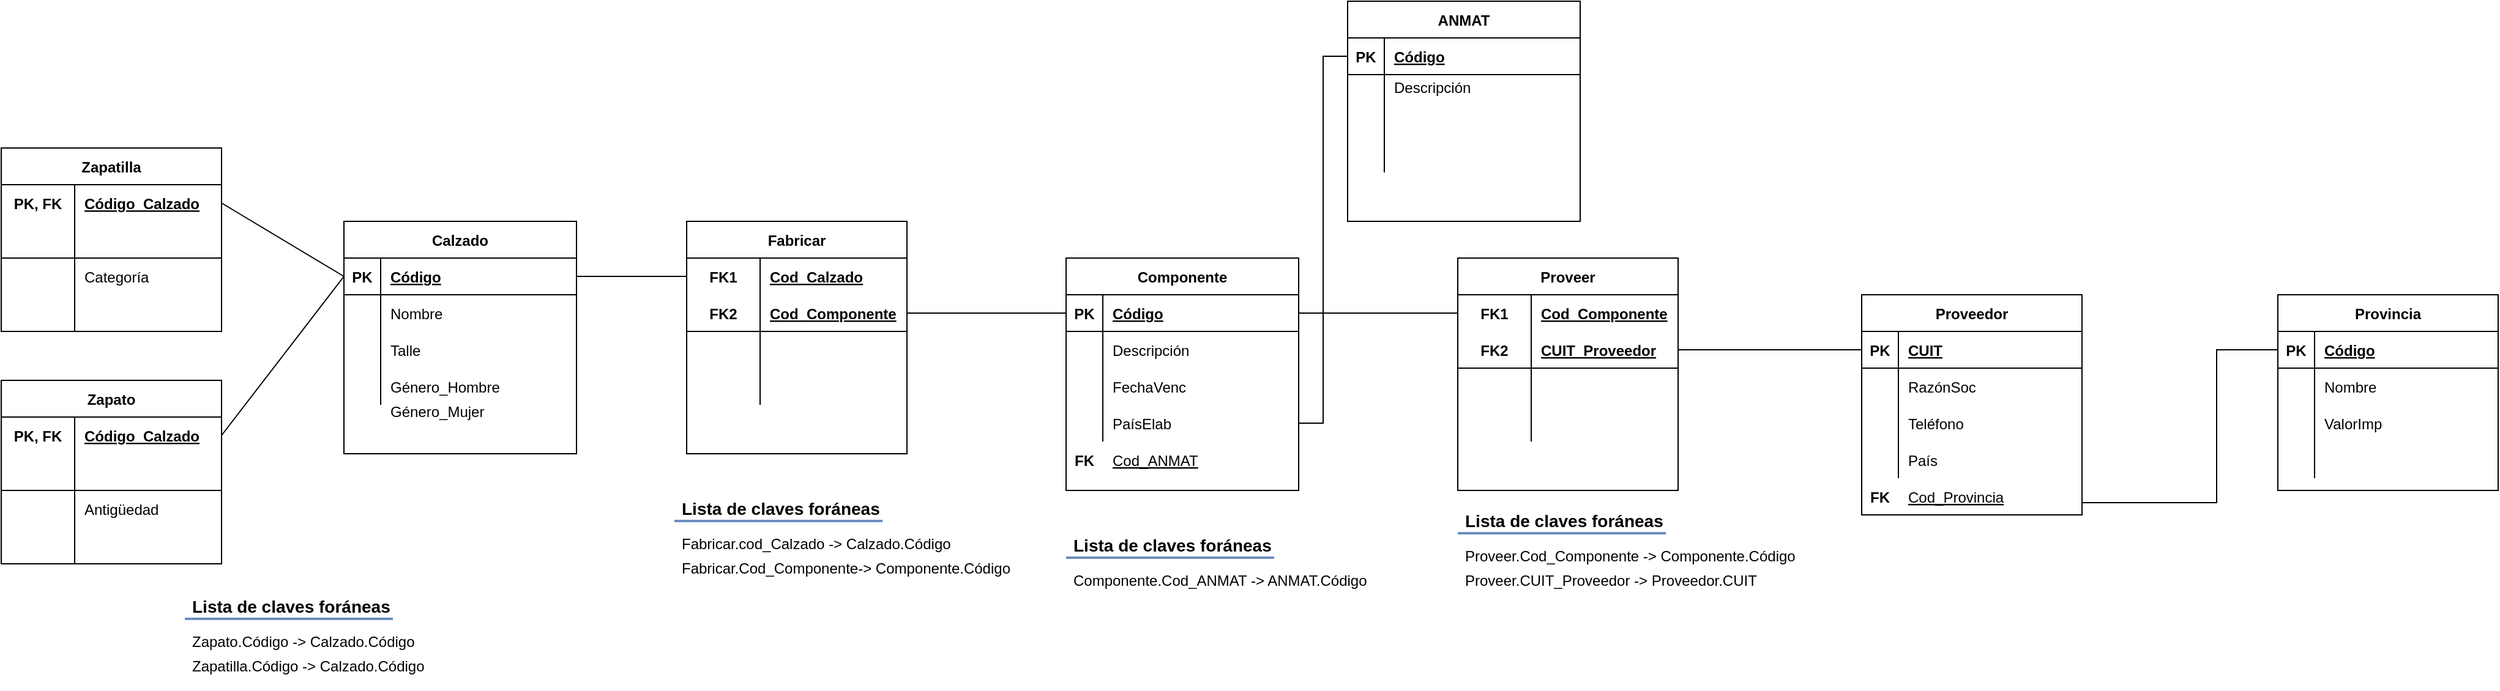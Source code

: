 <mxfile version="20.2.7" type="github">
  <diagram id="R2lEEEUBdFMjLlhIrx00" name="Page-1">
    <mxGraphModel dx="2347" dy="1902" grid="1" gridSize="10" guides="1" tooltips="1" connect="1" arrows="1" fold="1" page="1" pageScale="1" pageWidth="850" pageHeight="1100" math="0" shadow="0" extFonts="Permanent Marker^https://fonts.googleapis.com/css?family=Permanent+Marker">
      <root>
        <mxCell id="0" />
        <mxCell id="1" parent="0" />
        <mxCell id="0xZPtK9EtFl4dpus5Aa1-1" value="Calzado" style="shape=table;startSize=30;container=1;collapsible=1;childLayout=tableLayout;fixedRows=1;rowLines=0;fontStyle=1;align=center;resizeLast=1;" vertex="1" parent="1">
          <mxGeometry x="100" y="90" width="190" height="190" as="geometry">
            <mxRectangle x="100" y="80" width="90" height="30" as="alternateBounds" />
          </mxGeometry>
        </mxCell>
        <mxCell id="0xZPtK9EtFl4dpus5Aa1-2" value="" style="shape=tableRow;horizontal=0;startSize=0;swimlaneHead=0;swimlaneBody=0;fillColor=none;collapsible=0;dropTarget=0;points=[[0,0.5],[1,0.5]];portConstraint=eastwest;top=0;left=0;right=0;bottom=1;" vertex="1" parent="0xZPtK9EtFl4dpus5Aa1-1">
          <mxGeometry y="30" width="190" height="30" as="geometry" />
        </mxCell>
        <mxCell id="0xZPtK9EtFl4dpus5Aa1-3" value="PK" style="shape=partialRectangle;connectable=0;fillColor=none;top=0;left=0;bottom=0;right=0;fontStyle=1;overflow=hidden;" vertex="1" parent="0xZPtK9EtFl4dpus5Aa1-2">
          <mxGeometry width="30" height="30" as="geometry">
            <mxRectangle width="30" height="30" as="alternateBounds" />
          </mxGeometry>
        </mxCell>
        <mxCell id="0xZPtK9EtFl4dpus5Aa1-4" value="Código" style="shape=partialRectangle;connectable=0;fillColor=none;top=0;left=0;bottom=0;right=0;align=left;spacingLeft=6;fontStyle=5;overflow=hidden;" vertex="1" parent="0xZPtK9EtFl4dpus5Aa1-2">
          <mxGeometry x="30" width="160" height="30" as="geometry">
            <mxRectangle width="160" height="30" as="alternateBounds" />
          </mxGeometry>
        </mxCell>
        <mxCell id="0xZPtK9EtFl4dpus5Aa1-5" value="" style="shape=tableRow;horizontal=0;startSize=0;swimlaneHead=0;swimlaneBody=0;fillColor=none;collapsible=0;dropTarget=0;points=[[0,0.5],[1,0.5]];portConstraint=eastwest;top=0;left=0;right=0;bottom=0;" vertex="1" parent="0xZPtK9EtFl4dpus5Aa1-1">
          <mxGeometry y="60" width="190" height="30" as="geometry" />
        </mxCell>
        <mxCell id="0xZPtK9EtFl4dpus5Aa1-6" value="" style="shape=partialRectangle;connectable=0;fillColor=none;top=0;left=0;bottom=0;right=0;editable=1;overflow=hidden;" vertex="1" parent="0xZPtK9EtFl4dpus5Aa1-5">
          <mxGeometry width="30" height="30" as="geometry">
            <mxRectangle width="30" height="30" as="alternateBounds" />
          </mxGeometry>
        </mxCell>
        <mxCell id="0xZPtK9EtFl4dpus5Aa1-7" value="Nombre" style="shape=partialRectangle;connectable=0;fillColor=none;top=0;left=0;bottom=0;right=0;align=left;spacingLeft=6;overflow=hidden;" vertex="1" parent="0xZPtK9EtFl4dpus5Aa1-5">
          <mxGeometry x="30" width="160" height="30" as="geometry">
            <mxRectangle width="160" height="30" as="alternateBounds" />
          </mxGeometry>
        </mxCell>
        <mxCell id="0xZPtK9EtFl4dpus5Aa1-8" value="" style="shape=tableRow;horizontal=0;startSize=0;swimlaneHead=0;swimlaneBody=0;fillColor=none;collapsible=0;dropTarget=0;points=[[0,0.5],[1,0.5]];portConstraint=eastwest;top=0;left=0;right=0;bottom=0;" vertex="1" parent="0xZPtK9EtFl4dpus5Aa1-1">
          <mxGeometry y="90" width="190" height="30" as="geometry" />
        </mxCell>
        <mxCell id="0xZPtK9EtFl4dpus5Aa1-9" value="" style="shape=partialRectangle;connectable=0;fillColor=none;top=0;left=0;bottom=0;right=0;editable=1;overflow=hidden;" vertex="1" parent="0xZPtK9EtFl4dpus5Aa1-8">
          <mxGeometry width="30" height="30" as="geometry">
            <mxRectangle width="30" height="30" as="alternateBounds" />
          </mxGeometry>
        </mxCell>
        <mxCell id="0xZPtK9EtFl4dpus5Aa1-10" value="Talle" style="shape=partialRectangle;connectable=0;fillColor=none;top=0;left=0;bottom=0;right=0;align=left;spacingLeft=6;overflow=hidden;" vertex="1" parent="0xZPtK9EtFl4dpus5Aa1-8">
          <mxGeometry x="30" width="160" height="30" as="geometry">
            <mxRectangle width="160" height="30" as="alternateBounds" />
          </mxGeometry>
        </mxCell>
        <mxCell id="0xZPtK9EtFl4dpus5Aa1-11" value="" style="shape=tableRow;horizontal=0;startSize=0;swimlaneHead=0;swimlaneBody=0;fillColor=none;collapsible=0;dropTarget=0;points=[[0,0.5],[1,0.5]];portConstraint=eastwest;top=0;left=0;right=0;bottom=0;" vertex="1" parent="0xZPtK9EtFl4dpus5Aa1-1">
          <mxGeometry y="120" width="190" height="30" as="geometry" />
        </mxCell>
        <mxCell id="0xZPtK9EtFl4dpus5Aa1-12" value="" style="shape=partialRectangle;connectable=0;fillColor=none;top=0;left=0;bottom=0;right=0;editable=1;overflow=hidden;" vertex="1" parent="0xZPtK9EtFl4dpus5Aa1-11">
          <mxGeometry width="30" height="30" as="geometry">
            <mxRectangle width="30" height="30" as="alternateBounds" />
          </mxGeometry>
        </mxCell>
        <mxCell id="0xZPtK9EtFl4dpus5Aa1-13" value="Género_Hombre" style="shape=partialRectangle;connectable=0;fillColor=none;top=0;left=0;bottom=0;right=0;align=left;spacingLeft=6;overflow=hidden;" vertex="1" parent="0xZPtK9EtFl4dpus5Aa1-11">
          <mxGeometry x="30" width="160" height="30" as="geometry">
            <mxRectangle width="160" height="30" as="alternateBounds" />
          </mxGeometry>
        </mxCell>
        <mxCell id="0xZPtK9EtFl4dpus5Aa1-14" value="Género_Mujer" style="shape=partialRectangle;connectable=0;fillColor=none;top=0;left=0;bottom=0;right=0;align=left;spacingLeft=6;overflow=hidden;" vertex="1" parent="1">
          <mxGeometry x="130" y="230" width="160" height="30" as="geometry">
            <mxRectangle width="160" height="30" as="alternateBounds" />
          </mxGeometry>
        </mxCell>
        <mxCell id="0xZPtK9EtFl4dpus5Aa1-15" value="Zapato" style="shape=table;startSize=30;container=1;collapsible=1;childLayout=tableLayout;fixedRows=1;rowLines=0;fontStyle=1;align=center;resizeLast=1;" vertex="1" parent="1">
          <mxGeometry x="-180" y="220" width="180" height="150" as="geometry" />
        </mxCell>
        <mxCell id="0xZPtK9EtFl4dpus5Aa1-16" value="" style="shape=tableRow;horizontal=0;startSize=0;swimlaneHead=0;swimlaneBody=0;fillColor=none;collapsible=0;dropTarget=0;points=[[0,0.5],[1,0.5]];portConstraint=eastwest;top=0;left=0;right=0;bottom=0;" vertex="1" parent="0xZPtK9EtFl4dpus5Aa1-15">
          <mxGeometry y="30" width="180" height="30" as="geometry" />
        </mxCell>
        <mxCell id="0xZPtK9EtFl4dpus5Aa1-17" value="PK, FK" style="shape=partialRectangle;connectable=0;fillColor=none;top=0;left=0;bottom=0;right=0;fontStyle=1;overflow=hidden;" vertex="1" parent="0xZPtK9EtFl4dpus5Aa1-16">
          <mxGeometry width="60" height="30" as="geometry">
            <mxRectangle width="60" height="30" as="alternateBounds" />
          </mxGeometry>
        </mxCell>
        <mxCell id="0xZPtK9EtFl4dpus5Aa1-18" value="Código_Calzado" style="shape=partialRectangle;connectable=0;fillColor=none;top=0;left=0;bottom=0;right=0;align=left;spacingLeft=6;fontStyle=5;overflow=hidden;" vertex="1" parent="0xZPtK9EtFl4dpus5Aa1-16">
          <mxGeometry x="60" width="120" height="30" as="geometry">
            <mxRectangle width="120" height="30" as="alternateBounds" />
          </mxGeometry>
        </mxCell>
        <mxCell id="0xZPtK9EtFl4dpus5Aa1-19" value="" style="shape=tableRow;horizontal=0;startSize=0;swimlaneHead=0;swimlaneBody=0;fillColor=none;collapsible=0;dropTarget=0;points=[[0,0.5],[1,0.5]];portConstraint=eastwest;top=0;left=0;right=0;bottom=1;" vertex="1" parent="0xZPtK9EtFl4dpus5Aa1-15">
          <mxGeometry y="60" width="180" height="30" as="geometry" />
        </mxCell>
        <mxCell id="0xZPtK9EtFl4dpus5Aa1-20" value="" style="shape=partialRectangle;connectable=0;fillColor=none;top=0;left=0;bottom=0;right=0;fontStyle=1;overflow=hidden;" vertex="1" parent="0xZPtK9EtFl4dpus5Aa1-19">
          <mxGeometry width="60" height="30" as="geometry">
            <mxRectangle width="60" height="30" as="alternateBounds" />
          </mxGeometry>
        </mxCell>
        <mxCell id="0xZPtK9EtFl4dpus5Aa1-21" value="" style="shape=partialRectangle;connectable=0;fillColor=none;top=0;left=0;bottom=0;right=0;align=left;spacingLeft=6;fontStyle=5;overflow=hidden;" vertex="1" parent="0xZPtK9EtFl4dpus5Aa1-19">
          <mxGeometry x="60" width="120" height="30" as="geometry">
            <mxRectangle width="120" height="30" as="alternateBounds" />
          </mxGeometry>
        </mxCell>
        <mxCell id="0xZPtK9EtFl4dpus5Aa1-22" value="" style="shape=tableRow;horizontal=0;startSize=0;swimlaneHead=0;swimlaneBody=0;fillColor=none;collapsible=0;dropTarget=0;points=[[0,0.5],[1,0.5]];portConstraint=eastwest;top=0;left=0;right=0;bottom=0;" vertex="1" parent="0xZPtK9EtFl4dpus5Aa1-15">
          <mxGeometry y="90" width="180" height="30" as="geometry" />
        </mxCell>
        <mxCell id="0xZPtK9EtFl4dpus5Aa1-23" value="" style="shape=partialRectangle;connectable=0;fillColor=none;top=0;left=0;bottom=0;right=0;editable=1;overflow=hidden;" vertex="1" parent="0xZPtK9EtFl4dpus5Aa1-22">
          <mxGeometry width="60" height="30" as="geometry">
            <mxRectangle width="60" height="30" as="alternateBounds" />
          </mxGeometry>
        </mxCell>
        <mxCell id="0xZPtK9EtFl4dpus5Aa1-24" value="Antigüedad" style="shape=partialRectangle;connectable=0;fillColor=none;top=0;left=0;bottom=0;right=0;align=left;spacingLeft=6;overflow=hidden;" vertex="1" parent="0xZPtK9EtFl4dpus5Aa1-22">
          <mxGeometry x="60" width="120" height="30" as="geometry">
            <mxRectangle width="120" height="30" as="alternateBounds" />
          </mxGeometry>
        </mxCell>
        <mxCell id="0xZPtK9EtFl4dpus5Aa1-25" value="" style="shape=tableRow;horizontal=0;startSize=0;swimlaneHead=0;swimlaneBody=0;fillColor=none;collapsible=0;dropTarget=0;points=[[0,0.5],[1,0.5]];portConstraint=eastwest;top=0;left=0;right=0;bottom=0;" vertex="1" parent="0xZPtK9EtFl4dpus5Aa1-15">
          <mxGeometry y="120" width="180" height="30" as="geometry" />
        </mxCell>
        <mxCell id="0xZPtK9EtFl4dpus5Aa1-26" value="" style="shape=partialRectangle;connectable=0;fillColor=none;top=0;left=0;bottom=0;right=0;editable=1;overflow=hidden;" vertex="1" parent="0xZPtK9EtFl4dpus5Aa1-25">
          <mxGeometry width="60" height="30" as="geometry">
            <mxRectangle width="60" height="30" as="alternateBounds" />
          </mxGeometry>
        </mxCell>
        <mxCell id="0xZPtK9EtFl4dpus5Aa1-27" value="" style="shape=partialRectangle;connectable=0;fillColor=none;top=0;left=0;bottom=0;right=0;align=left;spacingLeft=6;overflow=hidden;" vertex="1" parent="0xZPtK9EtFl4dpus5Aa1-25">
          <mxGeometry x="60" width="120" height="30" as="geometry">
            <mxRectangle width="120" height="30" as="alternateBounds" />
          </mxGeometry>
        </mxCell>
        <mxCell id="0xZPtK9EtFl4dpus5Aa1-28" value="Zapatilla" style="shape=table;startSize=30;container=1;collapsible=1;childLayout=tableLayout;fixedRows=1;rowLines=0;fontStyle=1;align=center;resizeLast=1;" vertex="1" parent="1">
          <mxGeometry x="-180" y="30" width="180" height="150" as="geometry" />
        </mxCell>
        <mxCell id="0xZPtK9EtFl4dpus5Aa1-29" value="" style="shape=tableRow;horizontal=0;startSize=0;swimlaneHead=0;swimlaneBody=0;fillColor=none;collapsible=0;dropTarget=0;points=[[0,0.5],[1,0.5]];portConstraint=eastwest;top=0;left=0;right=0;bottom=0;" vertex="1" parent="0xZPtK9EtFl4dpus5Aa1-28">
          <mxGeometry y="30" width="180" height="30" as="geometry" />
        </mxCell>
        <mxCell id="0xZPtK9EtFl4dpus5Aa1-30" value="PK, FK" style="shape=partialRectangle;connectable=0;fillColor=none;top=0;left=0;bottom=0;right=0;fontStyle=1;overflow=hidden;" vertex="1" parent="0xZPtK9EtFl4dpus5Aa1-29">
          <mxGeometry width="60" height="30" as="geometry">
            <mxRectangle width="60" height="30" as="alternateBounds" />
          </mxGeometry>
        </mxCell>
        <mxCell id="0xZPtK9EtFl4dpus5Aa1-31" value="Código_Calzado" style="shape=partialRectangle;connectable=0;fillColor=none;top=0;left=0;bottom=0;right=0;align=left;spacingLeft=6;fontStyle=5;overflow=hidden;" vertex="1" parent="0xZPtK9EtFl4dpus5Aa1-29">
          <mxGeometry x="60" width="120" height="30" as="geometry">
            <mxRectangle width="120" height="30" as="alternateBounds" />
          </mxGeometry>
        </mxCell>
        <mxCell id="0xZPtK9EtFl4dpus5Aa1-32" value="" style="shape=tableRow;horizontal=0;startSize=0;swimlaneHead=0;swimlaneBody=0;fillColor=none;collapsible=0;dropTarget=0;points=[[0,0.5],[1,0.5]];portConstraint=eastwest;top=0;left=0;right=0;bottom=1;" vertex="1" parent="0xZPtK9EtFl4dpus5Aa1-28">
          <mxGeometry y="60" width="180" height="30" as="geometry" />
        </mxCell>
        <mxCell id="0xZPtK9EtFl4dpus5Aa1-33" value="" style="shape=partialRectangle;connectable=0;fillColor=none;top=0;left=0;bottom=0;right=0;fontStyle=1;overflow=hidden;" vertex="1" parent="0xZPtK9EtFl4dpus5Aa1-32">
          <mxGeometry width="60" height="30" as="geometry">
            <mxRectangle width="60" height="30" as="alternateBounds" />
          </mxGeometry>
        </mxCell>
        <mxCell id="0xZPtK9EtFl4dpus5Aa1-34" value="" style="shape=partialRectangle;connectable=0;fillColor=none;top=0;left=0;bottom=0;right=0;align=left;spacingLeft=6;fontStyle=5;overflow=hidden;" vertex="1" parent="0xZPtK9EtFl4dpus5Aa1-32">
          <mxGeometry x="60" width="120" height="30" as="geometry">
            <mxRectangle width="120" height="30" as="alternateBounds" />
          </mxGeometry>
        </mxCell>
        <mxCell id="0xZPtK9EtFl4dpus5Aa1-35" value="" style="shape=tableRow;horizontal=0;startSize=0;swimlaneHead=0;swimlaneBody=0;fillColor=none;collapsible=0;dropTarget=0;points=[[0,0.5],[1,0.5]];portConstraint=eastwest;top=0;left=0;right=0;bottom=0;" vertex="1" parent="0xZPtK9EtFl4dpus5Aa1-28">
          <mxGeometry y="90" width="180" height="30" as="geometry" />
        </mxCell>
        <mxCell id="0xZPtK9EtFl4dpus5Aa1-36" value="" style="shape=partialRectangle;connectable=0;fillColor=none;top=0;left=0;bottom=0;right=0;editable=1;overflow=hidden;" vertex="1" parent="0xZPtK9EtFl4dpus5Aa1-35">
          <mxGeometry width="60" height="30" as="geometry">
            <mxRectangle width="60" height="30" as="alternateBounds" />
          </mxGeometry>
        </mxCell>
        <mxCell id="0xZPtK9EtFl4dpus5Aa1-37" value="Categoría" style="shape=partialRectangle;connectable=0;fillColor=none;top=0;left=0;bottom=0;right=0;align=left;spacingLeft=6;overflow=hidden;" vertex="1" parent="0xZPtK9EtFl4dpus5Aa1-35">
          <mxGeometry x="60" width="120" height="30" as="geometry">
            <mxRectangle width="120" height="30" as="alternateBounds" />
          </mxGeometry>
        </mxCell>
        <mxCell id="0xZPtK9EtFl4dpus5Aa1-38" value="" style="shape=tableRow;horizontal=0;startSize=0;swimlaneHead=0;swimlaneBody=0;fillColor=none;collapsible=0;dropTarget=0;points=[[0,0.5],[1,0.5]];portConstraint=eastwest;top=0;left=0;right=0;bottom=0;" vertex="1" parent="0xZPtK9EtFl4dpus5Aa1-28">
          <mxGeometry y="120" width="180" height="30" as="geometry" />
        </mxCell>
        <mxCell id="0xZPtK9EtFl4dpus5Aa1-39" value="" style="shape=partialRectangle;connectable=0;fillColor=none;top=0;left=0;bottom=0;right=0;editable=1;overflow=hidden;" vertex="1" parent="0xZPtK9EtFl4dpus5Aa1-38">
          <mxGeometry width="60" height="30" as="geometry">
            <mxRectangle width="60" height="30" as="alternateBounds" />
          </mxGeometry>
        </mxCell>
        <mxCell id="0xZPtK9EtFl4dpus5Aa1-40" value="" style="shape=partialRectangle;connectable=0;fillColor=none;top=0;left=0;bottom=0;right=0;align=left;spacingLeft=6;overflow=hidden;" vertex="1" parent="0xZPtK9EtFl4dpus5Aa1-38">
          <mxGeometry x="60" width="120" height="30" as="geometry">
            <mxRectangle width="120" height="30" as="alternateBounds" />
          </mxGeometry>
        </mxCell>
        <mxCell id="0xZPtK9EtFl4dpus5Aa1-41" value="" style="endArrow=none;html=1;rounded=0;entryX=1;entryY=0.5;entryDx=0;entryDy=0;exitX=0;exitY=0.5;exitDx=0;exitDy=0;" edge="1" parent="1" source="0xZPtK9EtFl4dpus5Aa1-2" target="0xZPtK9EtFl4dpus5Aa1-29">
          <mxGeometry width="50" height="50" relative="1" as="geometry">
            <mxPoint x="30" y="380" as="sourcePoint" />
            <mxPoint x="80" y="330" as="targetPoint" />
          </mxGeometry>
        </mxCell>
        <mxCell id="0xZPtK9EtFl4dpus5Aa1-42" value="" style="endArrow=none;html=1;rounded=0;entryX=1;entryY=0.5;entryDx=0;entryDy=0;exitX=0;exitY=0.5;exitDx=0;exitDy=0;" edge="1" parent="1" source="0xZPtK9EtFl4dpus5Aa1-2" target="0xZPtK9EtFl4dpus5Aa1-16">
          <mxGeometry width="50" height="50" relative="1" as="geometry">
            <mxPoint x="110" y="135" as="sourcePoint" />
            <mxPoint x="10" y="175" as="targetPoint" />
          </mxGeometry>
        </mxCell>
        <mxCell id="0xZPtK9EtFl4dpus5Aa1-45" value="Lista de claves foráneas" style="text;strokeColor=none;fillColor=none;spacingLeft=4;spacingRight=4;overflow=hidden;rotatable=0;points=[[0,0.5],[1,0.5]];portConstraint=eastwest;fontSize=14;fontStyle=1" vertex="1" parent="1">
          <mxGeometry x="-30" y="390" width="175" height="30" as="geometry" />
        </mxCell>
        <mxCell id="0xZPtK9EtFl4dpus5Aa1-46" value="Zapato.Código -&gt; Calzado.Código" style="text;strokeColor=none;fillColor=none;spacingLeft=4;spacingRight=4;overflow=hidden;rotatable=0;points=[[0,0.5],[1,0.5]];portConstraint=eastwest;fontSize=12;" vertex="1" parent="1">
          <mxGeometry x="-30" y="420" width="200" height="30" as="geometry" />
        </mxCell>
        <mxCell id="0xZPtK9EtFl4dpus5Aa1-47" value="" style="line;strokeWidth=2;rotatable=0;dashed=0;labelPosition=right;align=left;verticalAlign=middle;spacingTop=0;spacingLeft=6;points=[];portConstraint=eastwest;fontSize=14;fillColor=#dae8fc;strokeColor=#6c8ebf;" vertex="1" parent="1">
          <mxGeometry x="-30" y="410" width="170" height="10" as="geometry" />
        </mxCell>
        <mxCell id="0xZPtK9EtFl4dpus5Aa1-48" value="Zapatilla.Código -&gt; Calzado.Código" style="text;strokeColor=none;fillColor=none;spacingLeft=4;spacingRight=4;overflow=hidden;rotatable=0;points=[[0,0.5],[1,0.5]];portConstraint=eastwest;fontSize=12;" vertex="1" parent="1">
          <mxGeometry x="-30" y="440" width="250" height="30" as="geometry" />
        </mxCell>
        <mxCell id="0xZPtK9EtFl4dpus5Aa1-49" value="Componente" style="shape=table;startSize=30;container=1;collapsible=1;childLayout=tableLayout;fixedRows=1;rowLines=0;fontStyle=1;align=center;resizeLast=1;" vertex="1" parent="1">
          <mxGeometry x="690" y="120" width="190" height="190" as="geometry">
            <mxRectangle x="100" y="80" width="90" height="30" as="alternateBounds" />
          </mxGeometry>
        </mxCell>
        <mxCell id="0xZPtK9EtFl4dpus5Aa1-50" value="" style="shape=tableRow;horizontal=0;startSize=0;swimlaneHead=0;swimlaneBody=0;fillColor=none;collapsible=0;dropTarget=0;points=[[0,0.5],[1,0.5]];portConstraint=eastwest;top=0;left=0;right=0;bottom=1;" vertex="1" parent="0xZPtK9EtFl4dpus5Aa1-49">
          <mxGeometry y="30" width="190" height="30" as="geometry" />
        </mxCell>
        <mxCell id="0xZPtK9EtFl4dpus5Aa1-51" value="PK" style="shape=partialRectangle;connectable=0;fillColor=none;top=0;left=0;bottom=0;right=0;fontStyle=1;overflow=hidden;" vertex="1" parent="0xZPtK9EtFl4dpus5Aa1-50">
          <mxGeometry width="30" height="30" as="geometry">
            <mxRectangle width="30" height="30" as="alternateBounds" />
          </mxGeometry>
        </mxCell>
        <mxCell id="0xZPtK9EtFl4dpus5Aa1-52" value="Código" style="shape=partialRectangle;connectable=0;fillColor=none;top=0;left=0;bottom=0;right=0;align=left;spacingLeft=6;fontStyle=5;overflow=hidden;" vertex="1" parent="0xZPtK9EtFl4dpus5Aa1-50">
          <mxGeometry x="30" width="160" height="30" as="geometry">
            <mxRectangle width="160" height="30" as="alternateBounds" />
          </mxGeometry>
        </mxCell>
        <mxCell id="0xZPtK9EtFl4dpus5Aa1-53" value="" style="shape=tableRow;horizontal=0;startSize=0;swimlaneHead=0;swimlaneBody=0;fillColor=none;collapsible=0;dropTarget=0;points=[[0,0.5],[1,0.5]];portConstraint=eastwest;top=0;left=0;right=0;bottom=0;" vertex="1" parent="0xZPtK9EtFl4dpus5Aa1-49">
          <mxGeometry y="60" width="190" height="30" as="geometry" />
        </mxCell>
        <mxCell id="0xZPtK9EtFl4dpus5Aa1-54" value="" style="shape=partialRectangle;connectable=0;fillColor=none;top=0;left=0;bottom=0;right=0;editable=1;overflow=hidden;" vertex="1" parent="0xZPtK9EtFl4dpus5Aa1-53">
          <mxGeometry width="30" height="30" as="geometry">
            <mxRectangle width="30" height="30" as="alternateBounds" />
          </mxGeometry>
        </mxCell>
        <mxCell id="0xZPtK9EtFl4dpus5Aa1-55" value="Descripción" style="shape=partialRectangle;connectable=0;fillColor=none;top=0;left=0;bottom=0;right=0;align=left;spacingLeft=6;overflow=hidden;" vertex="1" parent="0xZPtK9EtFl4dpus5Aa1-53">
          <mxGeometry x="30" width="160" height="30" as="geometry">
            <mxRectangle width="160" height="30" as="alternateBounds" />
          </mxGeometry>
        </mxCell>
        <mxCell id="0xZPtK9EtFl4dpus5Aa1-56" value="" style="shape=tableRow;horizontal=0;startSize=0;swimlaneHead=0;swimlaneBody=0;fillColor=none;collapsible=0;dropTarget=0;points=[[0,0.5],[1,0.5]];portConstraint=eastwest;top=0;left=0;right=0;bottom=0;" vertex="1" parent="0xZPtK9EtFl4dpus5Aa1-49">
          <mxGeometry y="90" width="190" height="30" as="geometry" />
        </mxCell>
        <mxCell id="0xZPtK9EtFl4dpus5Aa1-57" value="" style="shape=partialRectangle;connectable=0;fillColor=none;top=0;left=0;bottom=0;right=0;editable=1;overflow=hidden;" vertex="1" parent="0xZPtK9EtFl4dpus5Aa1-56">
          <mxGeometry width="30" height="30" as="geometry">
            <mxRectangle width="30" height="30" as="alternateBounds" />
          </mxGeometry>
        </mxCell>
        <mxCell id="0xZPtK9EtFl4dpus5Aa1-58" value="FechaVenc" style="shape=partialRectangle;connectable=0;fillColor=none;top=0;left=0;bottom=0;right=0;align=left;spacingLeft=6;overflow=hidden;" vertex="1" parent="0xZPtK9EtFl4dpus5Aa1-56">
          <mxGeometry x="30" width="160" height="30" as="geometry">
            <mxRectangle width="160" height="30" as="alternateBounds" />
          </mxGeometry>
        </mxCell>
        <mxCell id="0xZPtK9EtFl4dpus5Aa1-59" value="" style="shape=tableRow;horizontal=0;startSize=0;swimlaneHead=0;swimlaneBody=0;fillColor=none;collapsible=0;dropTarget=0;points=[[0,0.5],[1,0.5]];portConstraint=eastwest;top=0;left=0;right=0;bottom=0;" vertex="1" parent="0xZPtK9EtFl4dpus5Aa1-49">
          <mxGeometry y="120" width="190" height="30" as="geometry" />
        </mxCell>
        <mxCell id="0xZPtK9EtFl4dpus5Aa1-60" value="" style="shape=partialRectangle;connectable=0;fillColor=none;top=0;left=0;bottom=0;right=0;editable=1;overflow=hidden;" vertex="1" parent="0xZPtK9EtFl4dpus5Aa1-59">
          <mxGeometry width="30" height="30" as="geometry">
            <mxRectangle width="30" height="30" as="alternateBounds" />
          </mxGeometry>
        </mxCell>
        <mxCell id="0xZPtK9EtFl4dpus5Aa1-61" value="PaísElab" style="shape=partialRectangle;connectable=0;fillColor=none;top=0;left=0;bottom=0;right=0;align=left;spacingLeft=6;overflow=hidden;fontStyle=0;fontSize=12;" vertex="1" parent="0xZPtK9EtFl4dpus5Aa1-59">
          <mxGeometry x="30" width="160" height="30" as="geometry">
            <mxRectangle width="160" height="30" as="alternateBounds" />
          </mxGeometry>
        </mxCell>
        <mxCell id="0xZPtK9EtFl4dpus5Aa1-75" value="Fabricar" style="shape=table;startSize=30;container=1;collapsible=1;childLayout=tableLayout;fixedRows=1;rowLines=0;fontStyle=1;align=center;resizeLast=1;fontSize=12;strokeWidth=1;" vertex="1" parent="1">
          <mxGeometry x="380" y="90" width="180" height="190" as="geometry" />
        </mxCell>
        <mxCell id="0xZPtK9EtFl4dpus5Aa1-76" value="" style="shape=tableRow;horizontal=0;startSize=0;swimlaneHead=0;swimlaneBody=0;fillColor=none;collapsible=0;dropTarget=0;points=[[0,0.5],[1,0.5]];portConstraint=eastwest;top=0;left=0;right=0;bottom=0;fontSize=14;strokeWidth=1;" vertex="1" parent="0xZPtK9EtFl4dpus5Aa1-75">
          <mxGeometry y="30" width="180" height="30" as="geometry" />
        </mxCell>
        <mxCell id="0xZPtK9EtFl4dpus5Aa1-77" value="FK1" style="shape=partialRectangle;connectable=0;fillColor=none;top=0;left=0;bottom=0;right=0;fontStyle=1;overflow=hidden;fontSize=12;strokeWidth=1;" vertex="1" parent="0xZPtK9EtFl4dpus5Aa1-76">
          <mxGeometry width="60" height="30" as="geometry">
            <mxRectangle width="60" height="30" as="alternateBounds" />
          </mxGeometry>
        </mxCell>
        <mxCell id="0xZPtK9EtFl4dpus5Aa1-78" value="Cod_Calzado" style="shape=partialRectangle;connectable=0;fillColor=none;top=0;left=0;bottom=0;right=0;align=left;spacingLeft=6;fontStyle=5;overflow=hidden;fontSize=12;strokeWidth=1;" vertex="1" parent="0xZPtK9EtFl4dpus5Aa1-76">
          <mxGeometry x="60" width="120" height="30" as="geometry">
            <mxRectangle width="120" height="30" as="alternateBounds" />
          </mxGeometry>
        </mxCell>
        <mxCell id="0xZPtK9EtFl4dpus5Aa1-79" value="" style="shape=tableRow;horizontal=0;startSize=0;swimlaneHead=0;swimlaneBody=0;fillColor=none;collapsible=0;dropTarget=0;points=[[0,0.5],[1,0.5]];portConstraint=eastwest;top=0;left=0;right=0;bottom=1;fontSize=14;strokeWidth=1;" vertex="1" parent="0xZPtK9EtFl4dpus5Aa1-75">
          <mxGeometry y="60" width="180" height="30" as="geometry" />
        </mxCell>
        <mxCell id="0xZPtK9EtFl4dpus5Aa1-80" value="FK2" style="shape=partialRectangle;connectable=0;fillColor=none;top=0;left=0;bottom=0;right=0;fontStyle=1;overflow=hidden;fontSize=12;strokeWidth=1;" vertex="1" parent="0xZPtK9EtFl4dpus5Aa1-79">
          <mxGeometry width="60" height="30" as="geometry">
            <mxRectangle width="60" height="30" as="alternateBounds" />
          </mxGeometry>
        </mxCell>
        <mxCell id="0xZPtK9EtFl4dpus5Aa1-81" value="Cod_Componente" style="shape=partialRectangle;connectable=0;fillColor=none;top=0;left=0;bottom=0;right=0;align=left;spacingLeft=6;fontStyle=5;overflow=hidden;fontSize=12;strokeWidth=1;" vertex="1" parent="0xZPtK9EtFl4dpus5Aa1-79">
          <mxGeometry x="60" width="120" height="30" as="geometry">
            <mxRectangle width="120" height="30" as="alternateBounds" />
          </mxGeometry>
        </mxCell>
        <mxCell id="0xZPtK9EtFl4dpus5Aa1-82" value="" style="shape=tableRow;horizontal=0;startSize=0;swimlaneHead=0;swimlaneBody=0;fillColor=none;collapsible=0;dropTarget=0;points=[[0,0.5],[1,0.5]];portConstraint=eastwest;top=0;left=0;right=0;bottom=0;fontSize=14;strokeWidth=1;" vertex="1" parent="0xZPtK9EtFl4dpus5Aa1-75">
          <mxGeometry y="90" width="180" height="30" as="geometry" />
        </mxCell>
        <mxCell id="0xZPtK9EtFl4dpus5Aa1-83" value="" style="shape=partialRectangle;connectable=0;fillColor=none;top=0;left=0;bottom=0;right=0;editable=1;overflow=hidden;fontSize=14;strokeWidth=1;" vertex="1" parent="0xZPtK9EtFl4dpus5Aa1-82">
          <mxGeometry width="60" height="30" as="geometry">
            <mxRectangle width="60" height="30" as="alternateBounds" />
          </mxGeometry>
        </mxCell>
        <mxCell id="0xZPtK9EtFl4dpus5Aa1-84" value="" style="shape=partialRectangle;connectable=0;fillColor=none;top=0;left=0;bottom=0;right=0;align=left;spacingLeft=6;overflow=hidden;fontSize=12;strokeWidth=1;" vertex="1" parent="0xZPtK9EtFl4dpus5Aa1-82">
          <mxGeometry x="60" width="120" height="30" as="geometry">
            <mxRectangle width="120" height="30" as="alternateBounds" />
          </mxGeometry>
        </mxCell>
        <mxCell id="0xZPtK9EtFl4dpus5Aa1-85" value="" style="shape=tableRow;horizontal=0;startSize=0;swimlaneHead=0;swimlaneBody=0;fillColor=none;collapsible=0;dropTarget=0;points=[[0,0.5],[1,0.5]];portConstraint=eastwest;top=0;left=0;right=0;bottom=0;fontSize=14;strokeWidth=1;" vertex="1" parent="0xZPtK9EtFl4dpus5Aa1-75">
          <mxGeometry y="120" width="180" height="30" as="geometry" />
        </mxCell>
        <mxCell id="0xZPtK9EtFl4dpus5Aa1-86" value="" style="shape=partialRectangle;connectable=0;fillColor=none;top=0;left=0;bottom=0;right=0;editable=1;overflow=hidden;fontSize=14;strokeWidth=1;" vertex="1" parent="0xZPtK9EtFl4dpus5Aa1-85">
          <mxGeometry width="60" height="30" as="geometry">
            <mxRectangle width="60" height="30" as="alternateBounds" />
          </mxGeometry>
        </mxCell>
        <mxCell id="0xZPtK9EtFl4dpus5Aa1-87" value="" style="shape=partialRectangle;connectable=0;fillColor=none;top=0;left=0;bottom=0;right=0;align=left;spacingLeft=6;overflow=hidden;fontSize=12;strokeWidth=1;" vertex="1" parent="0xZPtK9EtFl4dpus5Aa1-85">
          <mxGeometry x="60" width="120" height="30" as="geometry">
            <mxRectangle width="120" height="30" as="alternateBounds" />
          </mxGeometry>
        </mxCell>
        <mxCell id="0xZPtK9EtFl4dpus5Aa1-91" value="" style="endArrow=none;html=1;rounded=0;fontSize=12;strokeWidth=1;exitX=1;exitY=0.5;exitDx=0;exitDy=0;entryX=0;entryY=0.5;entryDx=0;entryDy=0;" edge="1" parent="1" source="0xZPtK9EtFl4dpus5Aa1-79" target="0xZPtK9EtFl4dpus5Aa1-50">
          <mxGeometry width="50" height="50" relative="1" as="geometry">
            <mxPoint x="560" y="170" as="sourcePoint" />
            <mxPoint x="610" y="120" as="targetPoint" />
          </mxGeometry>
        </mxCell>
        <mxCell id="0xZPtK9EtFl4dpus5Aa1-92" value="" style="endArrow=none;html=1;rounded=0;fontSize=12;strokeWidth=1;entryX=0;entryY=0.5;entryDx=0;entryDy=0;" edge="1" parent="1" target="0xZPtK9EtFl4dpus5Aa1-76">
          <mxGeometry width="50" height="50" relative="1" as="geometry">
            <mxPoint x="290" y="135" as="sourcePoint" />
            <mxPoint x="640" y="135" as="targetPoint" />
          </mxGeometry>
        </mxCell>
        <mxCell id="0xZPtK9EtFl4dpus5Aa1-93" value="Lista de claves foráneas" style="text;strokeColor=none;fillColor=none;spacingLeft=4;spacingRight=4;overflow=hidden;rotatable=0;points=[[0,0.5],[1,0.5]];portConstraint=eastwest;fontSize=14;fontStyle=1" vertex="1" parent="1">
          <mxGeometry x="370" y="310" width="175" height="30" as="geometry" />
        </mxCell>
        <mxCell id="0xZPtK9EtFl4dpus5Aa1-94" value="Fabricar.cod_Calzado -&gt; Calzado.Código" style="text;strokeColor=none;fillColor=none;spacingLeft=4;spacingRight=4;overflow=hidden;rotatable=0;points=[[0,0.5],[1,0.5]];portConstraint=eastwest;fontSize=12;" vertex="1" parent="1">
          <mxGeometry x="370" y="340" width="240" height="30" as="geometry" />
        </mxCell>
        <mxCell id="0xZPtK9EtFl4dpus5Aa1-95" value="" style="line;strokeWidth=2;rotatable=0;dashed=0;labelPosition=right;align=left;verticalAlign=middle;spacingTop=0;spacingLeft=6;points=[];portConstraint=eastwest;fontSize=14;fillColor=#dae8fc;strokeColor=#6c8ebf;" vertex="1" parent="1">
          <mxGeometry x="370" y="330" width="170" height="10" as="geometry" />
        </mxCell>
        <mxCell id="0xZPtK9EtFl4dpus5Aa1-96" value="Fabricar.Cod_Componente-&gt; Componente.Código" style="text;strokeColor=none;fillColor=none;spacingLeft=4;spacingRight=4;overflow=hidden;rotatable=0;points=[[0,0.5],[1,0.5]];portConstraint=eastwest;fontSize=12;" vertex="1" parent="1">
          <mxGeometry x="370" y="360" width="290" height="30" as="geometry" />
        </mxCell>
        <mxCell id="0xZPtK9EtFl4dpus5Aa1-97" value="ANMAT" style="shape=table;startSize=30;container=1;collapsible=1;childLayout=tableLayout;fixedRows=1;rowLines=0;fontStyle=1;align=center;resizeLast=1;" vertex="1" parent="1">
          <mxGeometry x="920" y="-90" width="190" height="180" as="geometry">
            <mxRectangle x="100" y="80" width="90" height="30" as="alternateBounds" />
          </mxGeometry>
        </mxCell>
        <mxCell id="0xZPtK9EtFl4dpus5Aa1-98" value="" style="shape=tableRow;horizontal=0;startSize=0;swimlaneHead=0;swimlaneBody=0;fillColor=none;collapsible=0;dropTarget=0;points=[[0,0.5],[1,0.5]];portConstraint=eastwest;top=0;left=0;right=0;bottom=1;" vertex="1" parent="0xZPtK9EtFl4dpus5Aa1-97">
          <mxGeometry y="30" width="190" height="30" as="geometry" />
        </mxCell>
        <mxCell id="0xZPtK9EtFl4dpus5Aa1-99" value="PK" style="shape=partialRectangle;connectable=0;fillColor=none;top=0;left=0;bottom=0;right=0;fontStyle=1;overflow=hidden;" vertex="1" parent="0xZPtK9EtFl4dpus5Aa1-98">
          <mxGeometry width="30" height="30" as="geometry">
            <mxRectangle width="30" height="30" as="alternateBounds" />
          </mxGeometry>
        </mxCell>
        <mxCell id="0xZPtK9EtFl4dpus5Aa1-100" value="Código" style="shape=partialRectangle;connectable=0;fillColor=none;top=0;left=0;bottom=0;right=0;align=left;spacingLeft=6;fontStyle=5;overflow=hidden;" vertex="1" parent="0xZPtK9EtFl4dpus5Aa1-98">
          <mxGeometry x="30" width="160" height="30" as="geometry">
            <mxRectangle width="160" height="30" as="alternateBounds" />
          </mxGeometry>
        </mxCell>
        <mxCell id="0xZPtK9EtFl4dpus5Aa1-101" value="" style="shape=tableRow;horizontal=0;startSize=0;swimlaneHead=0;swimlaneBody=0;fillColor=none;collapsible=0;dropTarget=0;points=[[0,0.5],[1,0.5]];portConstraint=eastwest;top=0;left=0;right=0;bottom=0;" vertex="1" parent="0xZPtK9EtFl4dpus5Aa1-97">
          <mxGeometry y="60" width="190" height="20" as="geometry" />
        </mxCell>
        <mxCell id="0xZPtK9EtFl4dpus5Aa1-102" value="" style="shape=partialRectangle;connectable=0;fillColor=none;top=0;left=0;bottom=0;right=0;editable=1;overflow=hidden;" vertex="1" parent="0xZPtK9EtFl4dpus5Aa1-101">
          <mxGeometry width="30" height="20" as="geometry">
            <mxRectangle width="30" height="20" as="alternateBounds" />
          </mxGeometry>
        </mxCell>
        <mxCell id="0xZPtK9EtFl4dpus5Aa1-103" value="Descripción" style="shape=partialRectangle;connectable=0;fillColor=none;top=0;left=0;bottom=0;right=0;align=left;spacingLeft=6;overflow=hidden;" vertex="1" parent="0xZPtK9EtFl4dpus5Aa1-101">
          <mxGeometry x="30" width="160" height="20" as="geometry">
            <mxRectangle width="160" height="20" as="alternateBounds" />
          </mxGeometry>
        </mxCell>
        <mxCell id="0xZPtK9EtFl4dpus5Aa1-104" value="" style="shape=tableRow;horizontal=0;startSize=0;swimlaneHead=0;swimlaneBody=0;fillColor=none;collapsible=0;dropTarget=0;points=[[0,0.5],[1,0.5]];portConstraint=eastwest;top=0;left=0;right=0;bottom=0;" vertex="1" parent="0xZPtK9EtFl4dpus5Aa1-97">
          <mxGeometry y="80" width="190" height="30" as="geometry" />
        </mxCell>
        <mxCell id="0xZPtK9EtFl4dpus5Aa1-105" value="" style="shape=partialRectangle;connectable=0;fillColor=none;top=0;left=0;bottom=0;right=0;editable=1;overflow=hidden;" vertex="1" parent="0xZPtK9EtFl4dpus5Aa1-104">
          <mxGeometry width="30" height="30" as="geometry">
            <mxRectangle width="30" height="30" as="alternateBounds" />
          </mxGeometry>
        </mxCell>
        <mxCell id="0xZPtK9EtFl4dpus5Aa1-106" value="" style="shape=partialRectangle;connectable=0;fillColor=none;top=0;left=0;bottom=0;right=0;align=left;spacingLeft=6;overflow=hidden;" vertex="1" parent="0xZPtK9EtFl4dpus5Aa1-104">
          <mxGeometry x="30" width="160" height="30" as="geometry">
            <mxRectangle width="160" height="30" as="alternateBounds" />
          </mxGeometry>
        </mxCell>
        <mxCell id="0xZPtK9EtFl4dpus5Aa1-107" value="" style="shape=tableRow;horizontal=0;startSize=0;swimlaneHead=0;swimlaneBody=0;fillColor=none;collapsible=0;dropTarget=0;points=[[0,0.5],[1,0.5]];portConstraint=eastwest;top=0;left=0;right=0;bottom=0;" vertex="1" parent="0xZPtK9EtFl4dpus5Aa1-97">
          <mxGeometry y="110" width="190" height="30" as="geometry" />
        </mxCell>
        <mxCell id="0xZPtK9EtFl4dpus5Aa1-108" value="" style="shape=partialRectangle;connectable=0;fillColor=none;top=0;left=0;bottom=0;right=0;editable=1;overflow=hidden;" vertex="1" parent="0xZPtK9EtFl4dpus5Aa1-107">
          <mxGeometry width="30" height="30" as="geometry">
            <mxRectangle width="30" height="30" as="alternateBounds" />
          </mxGeometry>
        </mxCell>
        <mxCell id="0xZPtK9EtFl4dpus5Aa1-109" value="" style="shape=partialRectangle;connectable=0;fillColor=none;top=0;left=0;bottom=0;right=0;align=left;spacingLeft=6;overflow=hidden;" vertex="1" parent="0xZPtK9EtFl4dpus5Aa1-107">
          <mxGeometry x="30" width="160" height="30" as="geometry">
            <mxRectangle width="160" height="30" as="alternateBounds" />
          </mxGeometry>
        </mxCell>
        <mxCell id="0xZPtK9EtFl4dpus5Aa1-111" value="FK" style="shape=partialRectangle;connectable=0;fillColor=none;top=0;left=0;bottom=0;right=0;fontStyle=1;overflow=hidden;" vertex="1" parent="1">
          <mxGeometry x="690" y="270" width="30" height="30" as="geometry">
            <mxRectangle width="30" height="30" as="alternateBounds" />
          </mxGeometry>
        </mxCell>
        <mxCell id="0xZPtK9EtFl4dpus5Aa1-112" value="" style="endArrow=none;html=1;rounded=0;fontSize=12;strokeWidth=1;entryX=1;entryY=0.5;entryDx=0;entryDy=0;exitX=0;exitY=0.5;exitDx=0;exitDy=0;" edge="1" parent="1" source="0xZPtK9EtFl4dpus5Aa1-98" target="0xZPtK9EtFl4dpus5Aa1-59">
          <mxGeometry width="50" height="50" relative="1" as="geometry">
            <mxPoint x="880" y="-30" as="sourcePoint" />
            <mxPoint x="690" y="230" as="targetPoint" />
            <Array as="points">
              <mxPoint x="900" y="-45" />
              <mxPoint x="900" y="255" />
            </Array>
          </mxGeometry>
        </mxCell>
        <mxCell id="0xZPtK9EtFl4dpus5Aa1-113" value="Lista de claves foráneas" style="text;strokeColor=none;fillColor=none;spacingLeft=4;spacingRight=4;overflow=hidden;rotatable=0;points=[[0,0.5],[1,0.5]];portConstraint=eastwest;fontSize=14;fontStyle=1" vertex="1" parent="1">
          <mxGeometry x="690" y="340" width="175" height="30" as="geometry" />
        </mxCell>
        <mxCell id="0xZPtK9EtFl4dpus5Aa1-114" value="Componente.Cod_ANMAT -&gt; ANMAT.Código" style="text;strokeColor=none;fillColor=none;spacingLeft=4;spacingRight=4;overflow=hidden;rotatable=0;points=[[0,0.5],[1,0.5]];portConstraint=eastwest;fontSize=12;" vertex="1" parent="1">
          <mxGeometry x="690" y="370" width="270" height="30" as="geometry" />
        </mxCell>
        <mxCell id="0xZPtK9EtFl4dpus5Aa1-115" value="" style="line;strokeWidth=2;rotatable=0;dashed=0;labelPosition=right;align=left;verticalAlign=middle;spacingTop=0;spacingLeft=6;points=[];portConstraint=eastwest;fontSize=14;fillColor=#dae8fc;strokeColor=#6c8ebf;" vertex="1" parent="1">
          <mxGeometry x="690" y="360" width="170" height="10" as="geometry" />
        </mxCell>
        <mxCell id="0xZPtK9EtFl4dpus5Aa1-117" value="Proveedor" style="shape=table;startSize=30;container=1;collapsible=1;childLayout=tableLayout;fixedRows=1;rowLines=0;fontStyle=1;align=center;resizeLast=1;fontSize=12;strokeWidth=1;" vertex="1" parent="1">
          <mxGeometry x="1340" y="150" width="180" height="180" as="geometry" />
        </mxCell>
        <mxCell id="0xZPtK9EtFl4dpus5Aa1-118" value="" style="shape=tableRow;horizontal=0;startSize=0;swimlaneHead=0;swimlaneBody=0;fillColor=none;collapsible=0;dropTarget=0;points=[[0,0.5],[1,0.5]];portConstraint=eastwest;top=0;left=0;right=0;bottom=1;fontSize=12;strokeWidth=1;" vertex="1" parent="0xZPtK9EtFl4dpus5Aa1-117">
          <mxGeometry y="30" width="180" height="30" as="geometry" />
        </mxCell>
        <mxCell id="0xZPtK9EtFl4dpus5Aa1-119" value="PK" style="shape=partialRectangle;connectable=0;fillColor=none;top=0;left=0;bottom=0;right=0;fontStyle=1;overflow=hidden;fontSize=12;strokeWidth=1;" vertex="1" parent="0xZPtK9EtFl4dpus5Aa1-118">
          <mxGeometry width="30" height="30" as="geometry">
            <mxRectangle width="30" height="30" as="alternateBounds" />
          </mxGeometry>
        </mxCell>
        <mxCell id="0xZPtK9EtFl4dpus5Aa1-120" value="CUIT" style="shape=partialRectangle;connectable=0;fillColor=none;top=0;left=0;bottom=0;right=0;align=left;spacingLeft=6;fontStyle=5;overflow=hidden;fontSize=12;strokeWidth=1;" vertex="1" parent="0xZPtK9EtFl4dpus5Aa1-118">
          <mxGeometry x="30" width="150" height="30" as="geometry">
            <mxRectangle width="150" height="30" as="alternateBounds" />
          </mxGeometry>
        </mxCell>
        <mxCell id="0xZPtK9EtFl4dpus5Aa1-121" value="" style="shape=tableRow;horizontal=0;startSize=0;swimlaneHead=0;swimlaneBody=0;fillColor=none;collapsible=0;dropTarget=0;points=[[0,0.5],[1,0.5]];portConstraint=eastwest;top=0;left=0;right=0;bottom=0;fontSize=12;strokeWidth=1;" vertex="1" parent="0xZPtK9EtFl4dpus5Aa1-117">
          <mxGeometry y="60" width="180" height="30" as="geometry" />
        </mxCell>
        <mxCell id="0xZPtK9EtFl4dpus5Aa1-122" value="" style="shape=partialRectangle;connectable=0;fillColor=none;top=0;left=0;bottom=0;right=0;editable=1;overflow=hidden;fontSize=12;strokeWidth=1;" vertex="1" parent="0xZPtK9EtFl4dpus5Aa1-121">
          <mxGeometry width="30" height="30" as="geometry">
            <mxRectangle width="30" height="30" as="alternateBounds" />
          </mxGeometry>
        </mxCell>
        <mxCell id="0xZPtK9EtFl4dpus5Aa1-123" value="RazónSoc" style="shape=partialRectangle;connectable=0;fillColor=none;top=0;left=0;bottom=0;right=0;align=left;spacingLeft=6;overflow=hidden;fontSize=12;strokeWidth=1;" vertex="1" parent="0xZPtK9EtFl4dpus5Aa1-121">
          <mxGeometry x="30" width="150" height="30" as="geometry">
            <mxRectangle width="150" height="30" as="alternateBounds" />
          </mxGeometry>
        </mxCell>
        <mxCell id="0xZPtK9EtFl4dpus5Aa1-124" value="" style="shape=tableRow;horizontal=0;startSize=0;swimlaneHead=0;swimlaneBody=0;fillColor=none;collapsible=0;dropTarget=0;points=[[0,0.5],[1,0.5]];portConstraint=eastwest;top=0;left=0;right=0;bottom=0;fontSize=12;strokeWidth=1;" vertex="1" parent="0xZPtK9EtFl4dpus5Aa1-117">
          <mxGeometry y="90" width="180" height="30" as="geometry" />
        </mxCell>
        <mxCell id="0xZPtK9EtFl4dpus5Aa1-125" value="" style="shape=partialRectangle;connectable=0;fillColor=none;top=0;left=0;bottom=0;right=0;editable=1;overflow=hidden;fontSize=12;strokeWidth=1;" vertex="1" parent="0xZPtK9EtFl4dpus5Aa1-124">
          <mxGeometry width="30" height="30" as="geometry">
            <mxRectangle width="30" height="30" as="alternateBounds" />
          </mxGeometry>
        </mxCell>
        <mxCell id="0xZPtK9EtFl4dpus5Aa1-126" value="Teléfono" style="shape=partialRectangle;connectable=0;fillColor=none;top=0;left=0;bottom=0;right=0;align=left;spacingLeft=6;overflow=hidden;fontSize=12;strokeWidth=1;" vertex="1" parent="0xZPtK9EtFl4dpus5Aa1-124">
          <mxGeometry x="30" width="150" height="30" as="geometry">
            <mxRectangle width="150" height="30" as="alternateBounds" />
          </mxGeometry>
        </mxCell>
        <mxCell id="0xZPtK9EtFl4dpus5Aa1-127" value="" style="shape=tableRow;horizontal=0;startSize=0;swimlaneHead=0;swimlaneBody=0;fillColor=none;collapsible=0;dropTarget=0;points=[[0,0.5],[1,0.5]];portConstraint=eastwest;top=0;left=0;right=0;bottom=0;fontSize=12;strokeWidth=1;" vertex="1" parent="0xZPtK9EtFl4dpus5Aa1-117">
          <mxGeometry y="120" width="180" height="30" as="geometry" />
        </mxCell>
        <mxCell id="0xZPtK9EtFl4dpus5Aa1-128" value="" style="shape=partialRectangle;connectable=0;fillColor=none;top=0;left=0;bottom=0;right=0;editable=1;overflow=hidden;fontSize=12;strokeWidth=1;" vertex="1" parent="0xZPtK9EtFl4dpus5Aa1-127">
          <mxGeometry width="30" height="30" as="geometry">
            <mxRectangle width="30" height="30" as="alternateBounds" />
          </mxGeometry>
        </mxCell>
        <mxCell id="0xZPtK9EtFl4dpus5Aa1-129" value="" style="shape=partialRectangle;connectable=0;fillColor=none;top=0;left=0;bottom=0;right=0;align=left;spacingLeft=6;overflow=hidden;fontSize=12;strokeWidth=1;" vertex="1" parent="0xZPtK9EtFl4dpus5Aa1-127">
          <mxGeometry x="30" width="150" height="30" as="geometry">
            <mxRectangle width="150" height="30" as="alternateBounds" />
          </mxGeometry>
        </mxCell>
        <mxCell id="0xZPtK9EtFl4dpus5Aa1-143" value="Proveer" style="shape=table;startSize=30;container=1;collapsible=1;childLayout=tableLayout;fixedRows=1;rowLines=0;fontStyle=1;align=center;resizeLast=1;fontSize=12;strokeWidth=1;" vertex="1" parent="1">
          <mxGeometry x="1010" y="120" width="180" height="190" as="geometry" />
        </mxCell>
        <mxCell id="0xZPtK9EtFl4dpus5Aa1-144" value="" style="shape=tableRow;horizontal=0;startSize=0;swimlaneHead=0;swimlaneBody=0;fillColor=none;collapsible=0;dropTarget=0;points=[[0,0.5],[1,0.5]];portConstraint=eastwest;top=0;left=0;right=0;bottom=0;fontSize=14;strokeWidth=1;" vertex="1" parent="0xZPtK9EtFl4dpus5Aa1-143">
          <mxGeometry y="30" width="180" height="30" as="geometry" />
        </mxCell>
        <mxCell id="0xZPtK9EtFl4dpus5Aa1-145" value="FK1" style="shape=partialRectangle;connectable=0;fillColor=none;top=0;left=0;bottom=0;right=0;fontStyle=1;overflow=hidden;fontSize=12;strokeWidth=1;" vertex="1" parent="0xZPtK9EtFl4dpus5Aa1-144">
          <mxGeometry width="60" height="30" as="geometry">
            <mxRectangle width="60" height="30" as="alternateBounds" />
          </mxGeometry>
        </mxCell>
        <mxCell id="0xZPtK9EtFl4dpus5Aa1-146" value="Cod_Componente" style="shape=partialRectangle;connectable=0;fillColor=none;top=0;left=0;bottom=0;right=0;align=left;spacingLeft=6;fontStyle=5;overflow=hidden;fontSize=12;strokeWidth=1;" vertex="1" parent="0xZPtK9EtFl4dpus5Aa1-144">
          <mxGeometry x="60" width="120" height="30" as="geometry">
            <mxRectangle width="120" height="30" as="alternateBounds" />
          </mxGeometry>
        </mxCell>
        <mxCell id="0xZPtK9EtFl4dpus5Aa1-147" value="" style="shape=tableRow;horizontal=0;startSize=0;swimlaneHead=0;swimlaneBody=0;fillColor=none;collapsible=0;dropTarget=0;points=[[0,0.5],[1,0.5]];portConstraint=eastwest;top=0;left=0;right=0;bottom=1;fontSize=14;strokeWidth=1;" vertex="1" parent="0xZPtK9EtFl4dpus5Aa1-143">
          <mxGeometry y="60" width="180" height="30" as="geometry" />
        </mxCell>
        <mxCell id="0xZPtK9EtFl4dpus5Aa1-148" value="FK2" style="shape=partialRectangle;connectable=0;fillColor=none;top=0;left=0;bottom=0;right=0;fontStyle=1;overflow=hidden;fontSize=12;strokeWidth=1;" vertex="1" parent="0xZPtK9EtFl4dpus5Aa1-147">
          <mxGeometry width="60" height="30" as="geometry">
            <mxRectangle width="60" height="30" as="alternateBounds" />
          </mxGeometry>
        </mxCell>
        <mxCell id="0xZPtK9EtFl4dpus5Aa1-149" value="CUIT_Proveedor" style="shape=partialRectangle;connectable=0;fillColor=none;top=0;left=0;bottom=0;right=0;align=left;spacingLeft=6;fontStyle=5;overflow=hidden;fontSize=12;strokeWidth=1;" vertex="1" parent="0xZPtK9EtFl4dpus5Aa1-147">
          <mxGeometry x="60" width="120" height="30" as="geometry">
            <mxRectangle width="120" height="30" as="alternateBounds" />
          </mxGeometry>
        </mxCell>
        <mxCell id="0xZPtK9EtFl4dpus5Aa1-150" value="" style="shape=tableRow;horizontal=0;startSize=0;swimlaneHead=0;swimlaneBody=0;fillColor=none;collapsible=0;dropTarget=0;points=[[0,0.5],[1,0.5]];portConstraint=eastwest;top=0;left=0;right=0;bottom=0;fontSize=14;strokeWidth=1;" vertex="1" parent="0xZPtK9EtFl4dpus5Aa1-143">
          <mxGeometry y="90" width="180" height="30" as="geometry" />
        </mxCell>
        <mxCell id="0xZPtK9EtFl4dpus5Aa1-151" value="" style="shape=partialRectangle;connectable=0;fillColor=none;top=0;left=0;bottom=0;right=0;editable=1;overflow=hidden;fontSize=14;strokeWidth=1;" vertex="1" parent="0xZPtK9EtFl4dpus5Aa1-150">
          <mxGeometry width="60" height="30" as="geometry">
            <mxRectangle width="60" height="30" as="alternateBounds" />
          </mxGeometry>
        </mxCell>
        <mxCell id="0xZPtK9EtFl4dpus5Aa1-152" value="" style="shape=partialRectangle;connectable=0;fillColor=none;top=0;left=0;bottom=0;right=0;align=left;spacingLeft=6;overflow=hidden;fontSize=12;strokeWidth=1;" vertex="1" parent="0xZPtK9EtFl4dpus5Aa1-150">
          <mxGeometry x="60" width="120" height="30" as="geometry">
            <mxRectangle width="120" height="30" as="alternateBounds" />
          </mxGeometry>
        </mxCell>
        <mxCell id="0xZPtK9EtFl4dpus5Aa1-153" value="" style="shape=tableRow;horizontal=0;startSize=0;swimlaneHead=0;swimlaneBody=0;fillColor=none;collapsible=0;dropTarget=0;points=[[0,0.5],[1,0.5]];portConstraint=eastwest;top=0;left=0;right=0;bottom=0;fontSize=14;strokeWidth=1;" vertex="1" parent="0xZPtK9EtFl4dpus5Aa1-143">
          <mxGeometry y="120" width="180" height="30" as="geometry" />
        </mxCell>
        <mxCell id="0xZPtK9EtFl4dpus5Aa1-154" value="" style="shape=partialRectangle;connectable=0;fillColor=none;top=0;left=0;bottom=0;right=0;editable=1;overflow=hidden;fontSize=14;strokeWidth=1;" vertex="1" parent="0xZPtK9EtFl4dpus5Aa1-153">
          <mxGeometry width="60" height="30" as="geometry">
            <mxRectangle width="60" height="30" as="alternateBounds" />
          </mxGeometry>
        </mxCell>
        <mxCell id="0xZPtK9EtFl4dpus5Aa1-155" value="" style="shape=partialRectangle;connectable=0;fillColor=none;top=0;left=0;bottom=0;right=0;align=left;spacingLeft=6;overflow=hidden;fontSize=12;strokeWidth=1;" vertex="1" parent="0xZPtK9EtFl4dpus5Aa1-153">
          <mxGeometry x="60" width="120" height="30" as="geometry">
            <mxRectangle width="120" height="30" as="alternateBounds" />
          </mxGeometry>
        </mxCell>
        <mxCell id="0xZPtK9EtFl4dpus5Aa1-156" value="" style="endArrow=none;html=1;rounded=0;fontSize=12;strokeWidth=1;exitX=1;exitY=0.5;exitDx=0;exitDy=0;" edge="1" parent="1" source="0xZPtK9EtFl4dpus5Aa1-50" target="0xZPtK9EtFl4dpus5Aa1-144">
          <mxGeometry width="50" height="50" relative="1" as="geometry">
            <mxPoint x="570.0" y="175" as="sourcePoint" />
            <mxPoint x="700.0" y="175" as="targetPoint" />
          </mxGeometry>
        </mxCell>
        <mxCell id="0xZPtK9EtFl4dpus5Aa1-157" value="" style="endArrow=none;html=1;rounded=0;fontSize=12;strokeWidth=1;exitX=0;exitY=0.5;exitDx=0;exitDy=0;entryX=1;entryY=0.5;entryDx=0;entryDy=0;" edge="1" parent="1" source="0xZPtK9EtFl4dpus5Aa1-118" target="0xZPtK9EtFl4dpus5Aa1-147">
          <mxGeometry width="50" height="50" relative="1" as="geometry">
            <mxPoint x="890.0" y="175" as="sourcePoint" />
            <mxPoint x="1020" y="175" as="targetPoint" />
          </mxGeometry>
        </mxCell>
        <mxCell id="0xZPtK9EtFl4dpus5Aa1-167" value="Lista de claves foráneas" style="text;strokeColor=none;fillColor=none;spacingLeft=4;spacingRight=4;overflow=hidden;rotatable=0;points=[[0,0.5],[1,0.5]];portConstraint=eastwest;fontSize=14;fontStyle=1" vertex="1" parent="1">
          <mxGeometry x="1010" y="320" width="175" height="30" as="geometry" />
        </mxCell>
        <mxCell id="0xZPtK9EtFl4dpus5Aa1-168" value="Proveer.Cod_Componente -&gt; Componente.Código" style="text;strokeColor=none;fillColor=none;spacingLeft=4;spacingRight=4;overflow=hidden;rotatable=0;points=[[0,0.5],[1,0.5]];portConstraint=eastwest;fontSize=12;" vertex="1" parent="1">
          <mxGeometry x="1010" y="350" width="300" height="30" as="geometry" />
        </mxCell>
        <mxCell id="0xZPtK9EtFl4dpus5Aa1-169" value="" style="line;strokeWidth=2;rotatable=0;dashed=0;labelPosition=right;align=left;verticalAlign=middle;spacingTop=0;spacingLeft=6;points=[];portConstraint=eastwest;fontSize=14;fillColor=#dae8fc;strokeColor=#6c8ebf;" vertex="1" parent="1">
          <mxGeometry x="1010" y="340" width="170" height="10" as="geometry" />
        </mxCell>
        <mxCell id="0xZPtK9EtFl4dpus5Aa1-170" value="Proveer.CUIT_Proveedor -&gt; Proveedor.CUIT" style="text;strokeColor=none;fillColor=none;spacingLeft=4;spacingRight=4;overflow=hidden;rotatable=0;points=[[0,0.5],[1,0.5]];portConstraint=eastwest;fontSize=12;" vertex="1" parent="1">
          <mxGeometry x="1010" y="370" width="270" height="30" as="geometry" />
        </mxCell>
        <mxCell id="0xZPtK9EtFl4dpus5Aa1-171" value="Provincia" style="shape=table;startSize=30;container=1;collapsible=1;childLayout=tableLayout;fixedRows=1;rowLines=0;fontStyle=1;align=center;resizeLast=1;fontSize=12;strokeWidth=1;" vertex="1" parent="1">
          <mxGeometry x="1680" y="150" width="180" height="160" as="geometry" />
        </mxCell>
        <mxCell id="0xZPtK9EtFl4dpus5Aa1-172" value="" style="shape=tableRow;horizontal=0;startSize=0;swimlaneHead=0;swimlaneBody=0;fillColor=none;collapsible=0;dropTarget=0;points=[[0,0.5],[1,0.5]];portConstraint=eastwest;top=0;left=0;right=0;bottom=1;fontSize=12;strokeWidth=1;" vertex="1" parent="0xZPtK9EtFl4dpus5Aa1-171">
          <mxGeometry y="30" width="180" height="30" as="geometry" />
        </mxCell>
        <mxCell id="0xZPtK9EtFl4dpus5Aa1-173" value="PK" style="shape=partialRectangle;connectable=0;fillColor=none;top=0;left=0;bottom=0;right=0;fontStyle=1;overflow=hidden;fontSize=12;strokeWidth=1;" vertex="1" parent="0xZPtK9EtFl4dpus5Aa1-172">
          <mxGeometry width="30" height="30" as="geometry">
            <mxRectangle width="30" height="30" as="alternateBounds" />
          </mxGeometry>
        </mxCell>
        <mxCell id="0xZPtK9EtFl4dpus5Aa1-174" value="Código" style="shape=partialRectangle;connectable=0;fillColor=none;top=0;left=0;bottom=0;right=0;align=left;spacingLeft=6;fontStyle=5;overflow=hidden;fontSize=12;strokeWidth=1;" vertex="1" parent="0xZPtK9EtFl4dpus5Aa1-172">
          <mxGeometry x="30" width="150" height="30" as="geometry">
            <mxRectangle width="150" height="30" as="alternateBounds" />
          </mxGeometry>
        </mxCell>
        <mxCell id="0xZPtK9EtFl4dpus5Aa1-175" value="" style="shape=tableRow;horizontal=0;startSize=0;swimlaneHead=0;swimlaneBody=0;fillColor=none;collapsible=0;dropTarget=0;points=[[0,0.5],[1,0.5]];portConstraint=eastwest;top=0;left=0;right=0;bottom=0;fontSize=12;strokeWidth=1;" vertex="1" parent="0xZPtK9EtFl4dpus5Aa1-171">
          <mxGeometry y="60" width="180" height="30" as="geometry" />
        </mxCell>
        <mxCell id="0xZPtK9EtFl4dpus5Aa1-176" value="" style="shape=partialRectangle;connectable=0;fillColor=none;top=0;left=0;bottom=0;right=0;editable=1;overflow=hidden;fontSize=12;strokeWidth=1;" vertex="1" parent="0xZPtK9EtFl4dpus5Aa1-175">
          <mxGeometry width="30" height="30" as="geometry">
            <mxRectangle width="30" height="30" as="alternateBounds" />
          </mxGeometry>
        </mxCell>
        <mxCell id="0xZPtK9EtFl4dpus5Aa1-177" value="Nombre" style="shape=partialRectangle;connectable=0;fillColor=none;top=0;left=0;bottom=0;right=0;align=left;spacingLeft=6;overflow=hidden;fontSize=12;strokeWidth=1;" vertex="1" parent="0xZPtK9EtFl4dpus5Aa1-175">
          <mxGeometry x="30" width="150" height="30" as="geometry">
            <mxRectangle width="150" height="30" as="alternateBounds" />
          </mxGeometry>
        </mxCell>
        <mxCell id="0xZPtK9EtFl4dpus5Aa1-178" value="" style="shape=tableRow;horizontal=0;startSize=0;swimlaneHead=0;swimlaneBody=0;fillColor=none;collapsible=0;dropTarget=0;points=[[0,0.5],[1,0.5]];portConstraint=eastwest;top=0;left=0;right=0;bottom=0;fontSize=12;strokeWidth=1;" vertex="1" parent="0xZPtK9EtFl4dpus5Aa1-171">
          <mxGeometry y="90" width="180" height="30" as="geometry" />
        </mxCell>
        <mxCell id="0xZPtK9EtFl4dpus5Aa1-179" value="" style="shape=partialRectangle;connectable=0;fillColor=none;top=0;left=0;bottom=0;right=0;editable=1;overflow=hidden;fontSize=12;strokeWidth=1;" vertex="1" parent="0xZPtK9EtFl4dpus5Aa1-178">
          <mxGeometry width="30" height="30" as="geometry">
            <mxRectangle width="30" height="30" as="alternateBounds" />
          </mxGeometry>
        </mxCell>
        <mxCell id="0xZPtK9EtFl4dpus5Aa1-180" value="ValorImp" style="shape=partialRectangle;connectable=0;fillColor=none;top=0;left=0;bottom=0;right=0;align=left;spacingLeft=6;overflow=hidden;fontSize=12;strokeWidth=1;" vertex="1" parent="0xZPtK9EtFl4dpus5Aa1-178">
          <mxGeometry x="30" width="150" height="30" as="geometry">
            <mxRectangle width="150" height="30" as="alternateBounds" />
          </mxGeometry>
        </mxCell>
        <mxCell id="0xZPtK9EtFl4dpus5Aa1-181" value="" style="shape=tableRow;horizontal=0;startSize=0;swimlaneHead=0;swimlaneBody=0;fillColor=none;collapsible=0;dropTarget=0;points=[[0,0.5],[1,0.5]];portConstraint=eastwest;top=0;left=0;right=0;bottom=0;fontSize=12;strokeWidth=1;" vertex="1" parent="0xZPtK9EtFl4dpus5Aa1-171">
          <mxGeometry y="120" width="180" height="30" as="geometry" />
        </mxCell>
        <mxCell id="0xZPtK9EtFl4dpus5Aa1-182" value="" style="shape=partialRectangle;connectable=0;fillColor=none;top=0;left=0;bottom=0;right=0;editable=1;overflow=hidden;fontSize=12;strokeWidth=1;" vertex="1" parent="0xZPtK9EtFl4dpus5Aa1-181">
          <mxGeometry width="30" height="30" as="geometry">
            <mxRectangle width="30" height="30" as="alternateBounds" />
          </mxGeometry>
        </mxCell>
        <mxCell id="0xZPtK9EtFl4dpus5Aa1-183" value="" style="shape=partialRectangle;connectable=0;fillColor=none;top=0;left=0;bottom=0;right=0;align=left;spacingLeft=6;overflow=hidden;fontSize=12;strokeWidth=1;" vertex="1" parent="0xZPtK9EtFl4dpus5Aa1-181">
          <mxGeometry x="30" width="150" height="30" as="geometry">
            <mxRectangle width="150" height="30" as="alternateBounds" />
          </mxGeometry>
        </mxCell>
        <mxCell id="0xZPtK9EtFl4dpus5Aa1-187" value="País" style="shape=partialRectangle;connectable=0;fillColor=none;top=0;left=0;bottom=0;right=0;align=left;spacingLeft=6;overflow=hidden;fontSize=12;strokeWidth=1;" vertex="1" parent="1">
          <mxGeometry x="1370" y="270" width="150" height="30" as="geometry">
            <mxRectangle width="150" height="30" as="alternateBounds" />
          </mxGeometry>
        </mxCell>
        <mxCell id="0xZPtK9EtFl4dpus5Aa1-188" value="Cod_ANMAT" style="shape=partialRectangle;connectable=0;fillColor=none;top=0;left=0;bottom=0;right=0;align=left;spacingLeft=6;overflow=hidden;fontSize=12;strokeWidth=1;fontStyle=4" vertex="1" parent="1">
          <mxGeometry x="720" y="270" width="150" height="30" as="geometry">
            <mxRectangle width="150" height="30" as="alternateBounds" />
          </mxGeometry>
        </mxCell>
        <mxCell id="0xZPtK9EtFl4dpus5Aa1-189" value="FK" style="shape=partialRectangle;connectable=0;fillColor=none;top=0;left=0;bottom=0;right=0;fontStyle=1;overflow=hidden;fontSize=12;strokeWidth=1;" vertex="1" parent="1">
          <mxGeometry x="1340" y="300" width="30" height="30" as="geometry">
            <mxRectangle width="30" height="30" as="alternateBounds" />
          </mxGeometry>
        </mxCell>
        <mxCell id="0xZPtK9EtFl4dpus5Aa1-191" value="Cod_Provincia" style="shape=partialRectangle;connectable=0;fillColor=none;top=0;left=0;bottom=0;right=0;align=left;spacingLeft=6;overflow=hidden;fontSize=12;strokeWidth=1;fontStyle=4" vertex="1" parent="1">
          <mxGeometry x="1370" y="300" width="150" height="30" as="geometry">
            <mxRectangle width="150" height="30" as="alternateBounds" />
          </mxGeometry>
        </mxCell>
        <mxCell id="0xZPtK9EtFl4dpus5Aa1-192" value="" style="endArrow=none;html=1;rounded=0;fontSize=12;strokeWidth=1;exitX=0;exitY=0.5;exitDx=0;exitDy=0;" edge="1" parent="1" source="0xZPtK9EtFl4dpus5Aa1-172">
          <mxGeometry width="50" height="50" relative="1" as="geometry">
            <mxPoint x="1350" y="205" as="sourcePoint" />
            <mxPoint x="1520" y="320" as="targetPoint" />
            <Array as="points">
              <mxPoint x="1630" y="195" />
              <mxPoint x="1630" y="320" />
            </Array>
          </mxGeometry>
        </mxCell>
      </root>
    </mxGraphModel>
  </diagram>
</mxfile>
